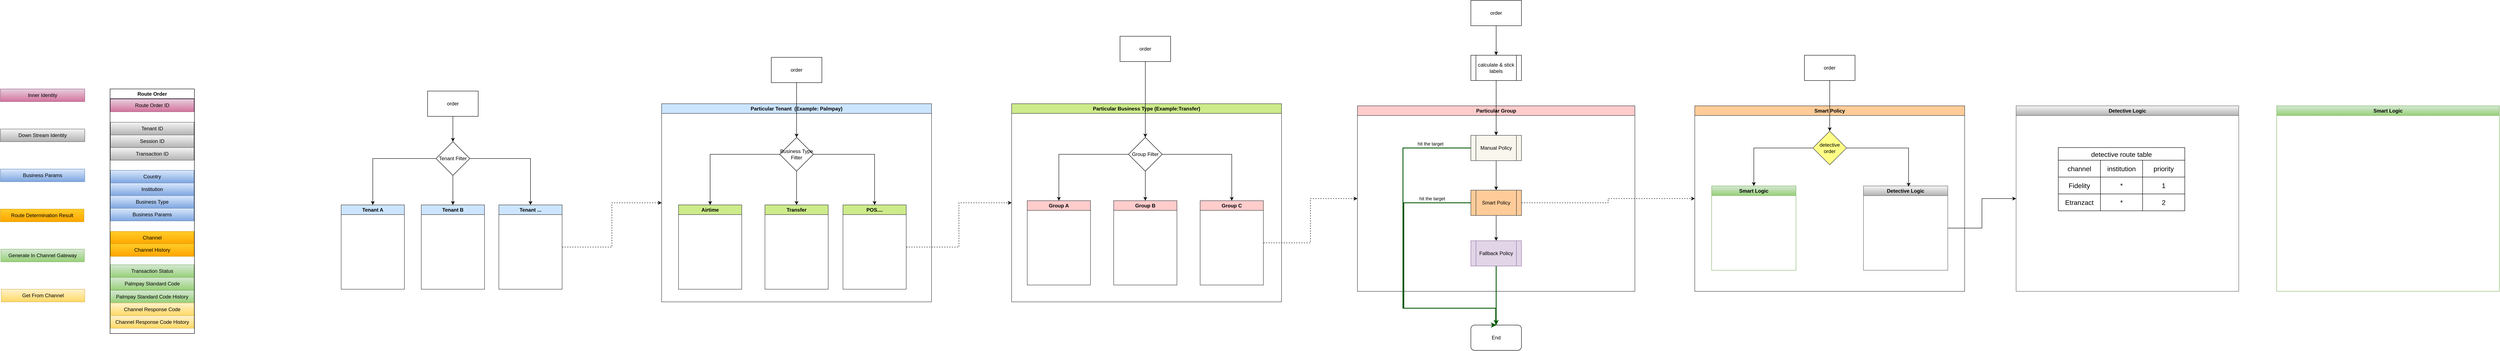<mxfile version="22.1.7" type="github">
  <diagram name="Page-1" id="O5xp4HRn_wAVqwUjP3aK">
    <mxGraphModel dx="1793" dy="2157" grid="1" gridSize="10" guides="1" tooltips="1" connect="1" arrows="1" fold="1" page="1" pageScale="1" pageWidth="827" pageHeight="1169" math="0" shadow="0">
      <root>
        <mxCell id="0" />
        <mxCell id="1" parent="0" />
        <mxCell id="kMprH6ETdgcOiTL6cREe-10" style="edgeStyle=orthogonalEdgeStyle;rounded=0;orthogonalLoop=1;jettySize=auto;html=1;entryX=0.5;entryY=0;entryDx=0;entryDy=0;" parent="1" source="kMprH6ETdgcOiTL6cREe-4" target="kMprH6ETdgcOiTL6cREe-8" edge="1">
          <mxGeometry relative="1" as="geometry" />
        </mxCell>
        <mxCell id="kMprH6ETdgcOiTL6cREe-11" style="edgeStyle=orthogonalEdgeStyle;rounded=0;orthogonalLoop=1;jettySize=auto;html=1;entryX=0.5;entryY=0;entryDx=0;entryDy=0;" parent="1" source="kMprH6ETdgcOiTL6cREe-4" target="kMprH6ETdgcOiTL6cREe-7" edge="1">
          <mxGeometry relative="1" as="geometry" />
        </mxCell>
        <mxCell id="kMprH6ETdgcOiTL6cREe-12" style="edgeStyle=orthogonalEdgeStyle;rounded=0;orthogonalLoop=1;jettySize=auto;html=1;entryX=0.5;entryY=0;entryDx=0;entryDy=0;" parent="1" source="kMprH6ETdgcOiTL6cREe-4" target="kMprH6ETdgcOiTL6cREe-9" edge="1">
          <mxGeometry relative="1" as="geometry" />
        </mxCell>
        <mxCell id="kMprH6ETdgcOiTL6cREe-4" value="Tenant Filter" style="rhombus;whiteSpace=wrap;html=1;" parent="1" vertex="1">
          <mxGeometry x="1215" y="-705" width="80" height="80" as="geometry" />
        </mxCell>
        <mxCell id="kMprH6ETdgcOiTL6cREe-6" style="edgeStyle=orthogonalEdgeStyle;rounded=0;orthogonalLoop=1;jettySize=auto;html=1;entryX=0.5;entryY=0;entryDx=0;entryDy=0;" parent="1" source="kMprH6ETdgcOiTL6cREe-5" target="kMprH6ETdgcOiTL6cREe-4" edge="1">
          <mxGeometry relative="1" as="geometry" />
        </mxCell>
        <mxCell id="kMprH6ETdgcOiTL6cREe-5" value="order" style="rounded=0;whiteSpace=wrap;html=1;" parent="1" vertex="1">
          <mxGeometry x="1195" y="-825" width="120" height="60" as="geometry" />
        </mxCell>
        <mxCell id="kMprH6ETdgcOiTL6cREe-7" value="Tenant A" style="swimlane;whiteSpace=wrap;html=1;fillColor=#cce5ff;strokeColor=#36393d;" parent="1" vertex="1">
          <mxGeometry x="990" y="-555" width="150" height="200" as="geometry" />
        </mxCell>
        <mxCell id="kMprH6ETdgcOiTL6cREe-8" value="Tenant B" style="swimlane;whiteSpace=wrap;html=1;fillColor=#cce5ff;strokeColor=#36393d;" parent="1" vertex="1">
          <mxGeometry x="1180" y="-555" width="150" height="200" as="geometry" />
        </mxCell>
        <mxCell id="kMprH6ETdgcOiTL6cREe-84" style="edgeStyle=orthogonalEdgeStyle;rounded=0;orthogonalLoop=1;jettySize=auto;html=1;entryX=0;entryY=0.5;entryDx=0;entryDy=0;dashed=1;" parent="1" source="kMprH6ETdgcOiTL6cREe-9" target="kMprH6ETdgcOiTL6cREe-13" edge="1">
          <mxGeometry relative="1" as="geometry" />
        </mxCell>
        <mxCell id="kMprH6ETdgcOiTL6cREe-9" value="Tenant ..." style="swimlane;whiteSpace=wrap;html=1;fillColor=#cce5ff;strokeColor=#36393d;" parent="1" vertex="1">
          <mxGeometry x="1364" y="-555" width="150" height="200" as="geometry" />
        </mxCell>
        <mxCell id="kMprH6ETdgcOiTL6cREe-13" value="Particular Tenant&amp;nbsp; (Example: Palmpay)" style="swimlane;whiteSpace=wrap;html=1;fillColor=#cce5ff;strokeColor=#36393d;" parent="1" vertex="1">
          <mxGeometry x="1750" y="-795" width="640" height="470" as="geometry" />
        </mxCell>
        <mxCell id="kMprH6ETdgcOiTL6cREe-19" style="edgeStyle=orthogonalEdgeStyle;rounded=0;orthogonalLoop=1;jettySize=auto;html=1;entryX=0.5;entryY=0;entryDx=0;entryDy=0;" parent="kMprH6ETdgcOiTL6cREe-13" source="kMprH6ETdgcOiTL6cREe-14" target="kMprH6ETdgcOiTL6cREe-15" edge="1">
          <mxGeometry relative="1" as="geometry" />
        </mxCell>
        <mxCell id="kMprH6ETdgcOiTL6cREe-20" style="edgeStyle=orthogonalEdgeStyle;rounded=0;orthogonalLoop=1;jettySize=auto;html=1;entryX=0.5;entryY=0;entryDx=0;entryDy=0;" parent="kMprH6ETdgcOiTL6cREe-13" source="kMprH6ETdgcOiTL6cREe-14" target="kMprH6ETdgcOiTL6cREe-17" edge="1">
          <mxGeometry relative="1" as="geometry" />
        </mxCell>
        <mxCell id="kMprH6ETdgcOiTL6cREe-21" style="edgeStyle=orthogonalEdgeStyle;rounded=0;orthogonalLoop=1;jettySize=auto;html=1;entryX=0.5;entryY=0;entryDx=0;entryDy=0;" parent="kMprH6ETdgcOiTL6cREe-13" source="kMprH6ETdgcOiTL6cREe-14" target="kMprH6ETdgcOiTL6cREe-18" edge="1">
          <mxGeometry relative="1" as="geometry" />
        </mxCell>
        <mxCell id="kMprH6ETdgcOiTL6cREe-14" value="Business Type Filter" style="rhombus;whiteSpace=wrap;html=1;" parent="kMprH6ETdgcOiTL6cREe-13" vertex="1">
          <mxGeometry x="280" y="80" width="80" height="80" as="geometry" />
        </mxCell>
        <mxCell id="kMprH6ETdgcOiTL6cREe-15" value="Airtime" style="swimlane;whiteSpace=wrap;html=1;fillColor=#cdeb8b;strokeColor=#36393d;" parent="kMprH6ETdgcOiTL6cREe-13" vertex="1">
          <mxGeometry x="40" y="240" width="150" height="200" as="geometry" />
        </mxCell>
        <mxCell id="kMprH6ETdgcOiTL6cREe-17" value="Transfer" style="swimlane;whiteSpace=wrap;html=1;fillColor=#cdeb8b;strokeColor=#36393d;" parent="kMprH6ETdgcOiTL6cREe-13" vertex="1">
          <mxGeometry x="245" y="240" width="150" height="200" as="geometry" />
        </mxCell>
        <mxCell id="kMprH6ETdgcOiTL6cREe-18" value="POS...." style="swimlane;whiteSpace=wrap;html=1;fillColor=#cdeb8b;strokeColor=#36393d;" parent="kMprH6ETdgcOiTL6cREe-13" vertex="1">
          <mxGeometry x="430" y="240" width="150" height="200" as="geometry" />
        </mxCell>
        <mxCell id="kMprH6ETdgcOiTL6cREe-23" style="edgeStyle=orthogonalEdgeStyle;rounded=0;orthogonalLoop=1;jettySize=auto;html=1;entryX=0.5;entryY=0;entryDx=0;entryDy=0;" parent="1" source="kMprH6ETdgcOiTL6cREe-22" target="kMprH6ETdgcOiTL6cREe-14" edge="1">
          <mxGeometry relative="1" as="geometry" />
        </mxCell>
        <mxCell id="kMprH6ETdgcOiTL6cREe-22" value="order" style="rounded=0;whiteSpace=wrap;html=1;" parent="1" vertex="1">
          <mxGeometry x="2010" y="-905" width="120" height="60" as="geometry" />
        </mxCell>
        <mxCell id="kMprH6ETdgcOiTL6cREe-24" value="Route Order" style="swimlane;whiteSpace=wrap;html=1;" parent="1" vertex="1">
          <mxGeometry x="442" y="-830" width="200" height="580" as="geometry" />
        </mxCell>
        <mxCell id="kMprH6ETdgcOiTL6cREe-25" value="Palmpay Standard Code History" style="rounded=0;whiteSpace=wrap;html=1;fillColor=#d5e8d4;gradientColor=#97d077;strokeColor=#82b366;" parent="kMprH6ETdgcOiTL6cREe-24" vertex="1">
          <mxGeometry x="1" y="477.5" width="198" height="30" as="geometry" />
        </mxCell>
        <mxCell id="kMprH6ETdgcOiTL6cREe-26" value="Channel Response Code" style="rounded=0;whiteSpace=wrap;html=1;fillColor=#fff2cc;gradientColor=#ffd966;strokeColor=#d6b656;" parent="kMprH6ETdgcOiTL6cREe-24" vertex="1">
          <mxGeometry x="1" y="507.5" width="198" height="30" as="geometry" />
        </mxCell>
        <mxCell id="kMprH6ETdgcOiTL6cREe-27" value="Channel Response Code History" style="rounded=0;whiteSpace=wrap;html=1;fillColor=#fff2cc;gradientColor=#ffd966;strokeColor=#d6b656;" parent="kMprH6ETdgcOiTL6cREe-24" vertex="1">
          <mxGeometry x="1" y="537.5" width="198" height="30" as="geometry" />
        </mxCell>
        <mxCell id="kMprH6ETdgcOiTL6cREe-28" value="Route Order ID" style="rounded=0;whiteSpace=wrap;html=1;fillColor=#e6d0de;gradientColor=#d5739d;strokeColor=#996185;" parent="kMprH6ETdgcOiTL6cREe-24" vertex="1">
          <mxGeometry x="1" y="24" width="198" height="30" as="geometry" />
        </mxCell>
        <mxCell id="kMprH6ETdgcOiTL6cREe-29" value="Tenant ID" style="rounded=0;whiteSpace=wrap;html=1;fillColor=#f5f5f5;gradientColor=#b3b3b3;strokeColor=#666666;" parent="kMprH6ETdgcOiTL6cREe-24" vertex="1">
          <mxGeometry x="1" y="79" width="198" height="30" as="geometry" />
        </mxCell>
        <mxCell id="kMprH6ETdgcOiTL6cREe-30" value="Session ID" style="rounded=0;whiteSpace=wrap;html=1;fillColor=#f5f5f5;gradientColor=#b3b3b3;strokeColor=#666666;" parent="kMprH6ETdgcOiTL6cREe-24" vertex="1">
          <mxGeometry x="1" y="109" width="198" height="30" as="geometry" />
        </mxCell>
        <mxCell id="kMprH6ETdgcOiTL6cREe-31" value="Transaction ID" style="rounded=0;whiteSpace=wrap;html=1;fillColor=#f5f5f5;gradientColor=#b3b3b3;strokeColor=#666666;" parent="kMprH6ETdgcOiTL6cREe-24" vertex="1">
          <mxGeometry x="1" y="139" width="198" height="30" as="geometry" />
        </mxCell>
        <mxCell id="kMprH6ETdgcOiTL6cREe-32" value="Country" style="rounded=0;whiteSpace=wrap;html=1;fillColor=#dae8fc;gradientColor=#7ea6e0;strokeColor=#6c8ebf;" parent="kMprH6ETdgcOiTL6cREe-24" vertex="1">
          <mxGeometry x="1" y="193" width="198" height="30" as="geometry" />
        </mxCell>
        <mxCell id="kMprH6ETdgcOiTL6cREe-33" value="Institution" style="rounded=0;whiteSpace=wrap;html=1;fillColor=#dae8fc;gradientColor=#7ea6e0;strokeColor=#6c8ebf;" parent="kMprH6ETdgcOiTL6cREe-24" vertex="1">
          <mxGeometry x="1" y="223" width="198" height="30" as="geometry" />
        </mxCell>
        <mxCell id="kMprH6ETdgcOiTL6cREe-34" value="Business Type" style="rounded=0;whiteSpace=wrap;html=1;fillColor=#dae8fc;gradientColor=#7ea6e0;strokeColor=#6c8ebf;" parent="kMprH6ETdgcOiTL6cREe-24" vertex="1">
          <mxGeometry x="1" y="253" width="198" height="30" as="geometry" />
        </mxCell>
        <mxCell id="kMprH6ETdgcOiTL6cREe-35" value="Business Params" style="rounded=0;whiteSpace=wrap;html=1;fillColor=#dae8fc;gradientColor=#7ea6e0;strokeColor=#6c8ebf;" parent="kMprH6ETdgcOiTL6cREe-24" vertex="1">
          <mxGeometry x="1" y="283" width="198" height="30" as="geometry" />
        </mxCell>
        <mxCell id="kMprH6ETdgcOiTL6cREe-36" value="Channel" style="rounded=0;whiteSpace=wrap;html=1;fillColor=#ffcd28;gradientColor=#ffa500;strokeColor=#d79b00;" parent="kMprH6ETdgcOiTL6cREe-24" vertex="1">
          <mxGeometry x="1" y="338" width="198" height="30" as="geometry" />
        </mxCell>
        <mxCell id="kMprH6ETdgcOiTL6cREe-37" value="Channel History" style="rounded=0;whiteSpace=wrap;html=1;fillColor=#ffcd28;gradientColor=#ffa500;strokeColor=#d79b00;" parent="kMprH6ETdgcOiTL6cREe-24" vertex="1">
          <mxGeometry x="1" y="367" width="198" height="30" as="geometry" />
        </mxCell>
        <mxCell id="kMprH6ETdgcOiTL6cREe-38" value="Transaction Status" style="rounded=0;whiteSpace=wrap;html=1;fillColor=#d5e8d4;gradientColor=#97d077;strokeColor=#82b366;" parent="kMprH6ETdgcOiTL6cREe-24" vertex="1">
          <mxGeometry x="1" y="417" width="198" height="30" as="geometry" />
        </mxCell>
        <mxCell id="kMprH6ETdgcOiTL6cREe-39" value="Palmpay Standard Code" style="rounded=0;whiteSpace=wrap;html=1;fillColor=#d5e8d4;gradientColor=#97d077;strokeColor=#82b366;" parent="kMprH6ETdgcOiTL6cREe-24" vertex="1">
          <mxGeometry x="1" y="447" width="198" height="30" as="geometry" />
        </mxCell>
        <mxCell id="kMprH6ETdgcOiTL6cREe-40" value="Down Stream Identity" style="rounded=0;whiteSpace=wrap;html=1;fillColor=#f5f5f5;gradientColor=#b3b3b3;strokeColor=#666666;" parent="1" vertex="1">
          <mxGeometry x="182" y="-735" width="200" height="30" as="geometry" />
        </mxCell>
        <mxCell id="kMprH6ETdgcOiTL6cREe-41" value="Inner Identity" style="rounded=0;whiteSpace=wrap;html=1;fillColor=#e6d0de;gradientColor=#d5739d;strokeColor=#996185;" parent="1" vertex="1">
          <mxGeometry x="182" y="-830" width="200" height="30" as="geometry" />
        </mxCell>
        <mxCell id="kMprH6ETdgcOiTL6cREe-42" value="Business Params" style="rounded=0;whiteSpace=wrap;html=1;fillColor=#dae8fc;gradientColor=#7ea6e0;strokeColor=#6c8ebf;" parent="1" vertex="1">
          <mxGeometry x="182" y="-640" width="200" height="30" as="geometry" />
        </mxCell>
        <mxCell id="kMprH6ETdgcOiTL6cREe-43" value="Route Determination Result" style="rounded=0;whiteSpace=wrap;html=1;fillColor=#ffcd28;gradientColor=#ffa500;strokeColor=#d79b00;" parent="1" vertex="1">
          <mxGeometry x="182" y="-545" width="198" height="30" as="geometry" />
        </mxCell>
        <mxCell id="kMprH6ETdgcOiTL6cREe-44" value="Generate In Channel Gateway" style="rounded=0;whiteSpace=wrap;html=1;fillColor=#d5e8d4;gradientColor=#97d077;strokeColor=#82b366;" parent="1" vertex="1">
          <mxGeometry x="183" y="-450" width="198" height="30" as="geometry" />
        </mxCell>
        <mxCell id="kMprH6ETdgcOiTL6cREe-45" value="Get From Channel" style="rounded=0;whiteSpace=wrap;html=1;fillColor=#fff2cc;gradientColor=#ffd966;strokeColor=#d6b656;" parent="1" vertex="1">
          <mxGeometry x="184" y="-355" width="198" height="30" as="geometry" />
        </mxCell>
        <mxCell id="kMprH6ETdgcOiTL6cREe-47" value="Particular Business Type (Example:Transfer)" style="swimlane;whiteSpace=wrap;html=1;fillColor=#cdeb8b;strokeColor=#36393d;" parent="1" vertex="1">
          <mxGeometry x="2580" y="-795" width="640" height="470" as="geometry" />
        </mxCell>
        <mxCell id="kMprH6ETdgcOiTL6cREe-54" style="edgeStyle=orthogonalEdgeStyle;rounded=0;orthogonalLoop=1;jettySize=auto;html=1;entryX=0.5;entryY=0;entryDx=0;entryDy=0;" parent="kMprH6ETdgcOiTL6cREe-47" source="kMprH6ETdgcOiTL6cREe-49" target="kMprH6ETdgcOiTL6cREe-50" edge="1">
          <mxGeometry relative="1" as="geometry" />
        </mxCell>
        <mxCell id="kMprH6ETdgcOiTL6cREe-55" style="edgeStyle=orthogonalEdgeStyle;rounded=0;orthogonalLoop=1;jettySize=auto;html=1;entryX=0.5;entryY=0;entryDx=0;entryDy=0;" parent="kMprH6ETdgcOiTL6cREe-47" source="kMprH6ETdgcOiTL6cREe-49" target="kMprH6ETdgcOiTL6cREe-51" edge="1">
          <mxGeometry relative="1" as="geometry" />
        </mxCell>
        <mxCell id="kMprH6ETdgcOiTL6cREe-56" style="edgeStyle=orthogonalEdgeStyle;rounded=0;orthogonalLoop=1;jettySize=auto;html=1;entryX=0.5;entryY=0;entryDx=0;entryDy=0;" parent="kMprH6ETdgcOiTL6cREe-47" source="kMprH6ETdgcOiTL6cREe-49" target="kMprH6ETdgcOiTL6cREe-52" edge="1">
          <mxGeometry relative="1" as="geometry" />
        </mxCell>
        <mxCell id="kMprH6ETdgcOiTL6cREe-49" value="Group Filter" style="rhombus;whiteSpace=wrap;html=1;" parent="kMprH6ETdgcOiTL6cREe-47" vertex="1">
          <mxGeometry x="277" y="80" width="80" height="80" as="geometry" />
        </mxCell>
        <mxCell id="kMprH6ETdgcOiTL6cREe-50" value="Group A" style="swimlane;whiteSpace=wrap;html=1;fillColor=#ffcccc;strokeColor=#36393d;" parent="kMprH6ETdgcOiTL6cREe-47" vertex="1">
          <mxGeometry x="37" y="230" width="150" height="200" as="geometry" />
        </mxCell>
        <mxCell id="kMprH6ETdgcOiTL6cREe-51" value="Group B" style="swimlane;whiteSpace=wrap;html=1;fillColor=#ffcccc;strokeColor=#36393d;" parent="kMprH6ETdgcOiTL6cREe-47" vertex="1">
          <mxGeometry x="242" y="230" width="150" height="200" as="geometry" />
        </mxCell>
        <mxCell id="kMprH6ETdgcOiTL6cREe-52" value="Group C" style="swimlane;whiteSpace=wrap;html=1;fillColor=#ffcccc;strokeColor=#36393d;" parent="kMprH6ETdgcOiTL6cREe-47" vertex="1">
          <mxGeometry x="447" y="230" width="150" height="200" as="geometry" />
        </mxCell>
        <mxCell id="kMprH6ETdgcOiTL6cREe-53" style="edgeStyle=orthogonalEdgeStyle;rounded=0;orthogonalLoop=1;jettySize=auto;html=1;entryX=0.5;entryY=0;entryDx=0;entryDy=0;" parent="1" source="kMprH6ETdgcOiTL6cREe-48" target="kMprH6ETdgcOiTL6cREe-49" edge="1">
          <mxGeometry relative="1" as="geometry" />
        </mxCell>
        <mxCell id="kMprH6ETdgcOiTL6cREe-48" value="order" style="rounded=0;whiteSpace=wrap;html=1;" parent="1" vertex="1">
          <mxGeometry x="2837" y="-955" width="120" height="60" as="geometry" />
        </mxCell>
        <mxCell id="kMprH6ETdgcOiTL6cREe-57" value="Particular Group" style="swimlane;whiteSpace=wrap;html=1;fillColor=#ffcccc;strokeColor=#36393d;" parent="1" vertex="1">
          <mxGeometry x="3400" y="-790" width="658" height="440" as="geometry" />
        </mxCell>
        <mxCell id="kMprH6ETdgcOiTL6cREe-68" style="edgeStyle=orthogonalEdgeStyle;rounded=0;orthogonalLoop=1;jettySize=auto;html=1;entryX=0.5;entryY=0;entryDx=0;entryDy=0;" parent="kMprH6ETdgcOiTL6cREe-57" source="kMprH6ETdgcOiTL6cREe-62" target="kMprH6ETdgcOiTL6cREe-67" edge="1">
          <mxGeometry relative="1" as="geometry" />
        </mxCell>
        <mxCell id="kMprH6ETdgcOiTL6cREe-62" value="Manual Policy" style="shape=process;whiteSpace=wrap;html=1;backgroundOutline=1;fillColor=#f9f7ed;strokeColor=#36393d;" parent="kMprH6ETdgcOiTL6cREe-57" vertex="1">
          <mxGeometry x="269" y="70" width="120" height="60" as="geometry" />
        </mxCell>
        <mxCell id="kMprH6ETdgcOiTL6cREe-71" style="edgeStyle=orthogonalEdgeStyle;rounded=0;orthogonalLoop=1;jettySize=auto;html=1;entryX=0.5;entryY=0;entryDx=0;entryDy=0;" parent="kMprH6ETdgcOiTL6cREe-57" source="kMprH6ETdgcOiTL6cREe-67" target="kMprH6ETdgcOiTL6cREe-70" edge="1">
          <mxGeometry relative="1" as="geometry" />
        </mxCell>
        <mxCell id="kMprH6ETdgcOiTL6cREe-67" value="Smart Policy" style="shape=process;whiteSpace=wrap;html=1;backgroundOutline=1;fillColor=#ffcc99;strokeColor=#36393d;" parent="kMprH6ETdgcOiTL6cREe-57" vertex="1">
          <mxGeometry x="269" y="200" width="120" height="60" as="geometry" />
        </mxCell>
        <mxCell id="kMprH6ETdgcOiTL6cREe-70" value="Fallback Policy" style="shape=process;whiteSpace=wrap;html=1;backgroundOutline=1;fillColor=#e1d5e7;strokeColor=#9673a6;" parent="kMprH6ETdgcOiTL6cREe-57" vertex="1">
          <mxGeometry x="269" y="320" width="120" height="60" as="geometry" />
        </mxCell>
        <mxCell id="kMprH6ETdgcOiTL6cREe-60" style="edgeStyle=orthogonalEdgeStyle;rounded=0;orthogonalLoop=1;jettySize=auto;html=1;entryX=0.5;entryY=0;entryDx=0;entryDy=0;" parent="1" source="kMprH6ETdgcOiTL6cREe-58" target="kMprH6ETdgcOiTL6cREe-59" edge="1">
          <mxGeometry relative="1" as="geometry" />
        </mxCell>
        <mxCell id="kMprH6ETdgcOiTL6cREe-58" value="order" style="rounded=0;whiteSpace=wrap;html=1;" parent="1" vertex="1">
          <mxGeometry x="3669" y="-1040" width="120" height="60" as="geometry" />
        </mxCell>
        <mxCell id="kMprH6ETdgcOiTL6cREe-63" style="edgeStyle=orthogonalEdgeStyle;rounded=0;orthogonalLoop=1;jettySize=auto;html=1;entryX=0.5;entryY=0;entryDx=0;entryDy=0;" parent="1" source="kMprH6ETdgcOiTL6cREe-59" target="kMprH6ETdgcOiTL6cREe-62" edge="1">
          <mxGeometry relative="1" as="geometry" />
        </mxCell>
        <mxCell id="kMprH6ETdgcOiTL6cREe-59" value="calculate &amp;amp; stick&lt;br&gt;labels" style="shape=process;whiteSpace=wrap;html=1;backgroundOutline=1;" parent="1" vertex="1">
          <mxGeometry x="3669" y="-910" width="120" height="60" as="geometry" />
        </mxCell>
        <mxCell id="kMprH6ETdgcOiTL6cREe-64" value="End" style="rounded=1;whiteSpace=wrap;html=1;" parent="1" vertex="1">
          <mxGeometry x="3669" y="-270" width="120" height="60" as="geometry" />
        </mxCell>
        <mxCell id="kMprH6ETdgcOiTL6cREe-65" style="edgeStyle=orthogonalEdgeStyle;rounded=0;orthogonalLoop=1;jettySize=auto;html=1;entryX=0.5;entryY=0;entryDx=0;entryDy=0;exitX=0;exitY=0.5;exitDx=0;exitDy=0;fillColor=#008a00;strokeColor=#005700;strokeWidth=2;" parent="1" source="kMprH6ETdgcOiTL6cREe-62" target="kMprH6ETdgcOiTL6cREe-64" edge="1">
          <mxGeometry relative="1" as="geometry">
            <Array as="points">
              <mxPoint x="3508" y="-690" />
              <mxPoint x="3508" y="-310" />
              <mxPoint x="3728" y="-310" />
              <mxPoint x="3728" y="-270" />
            </Array>
          </mxGeometry>
        </mxCell>
        <mxCell id="kMprH6ETdgcOiTL6cREe-66" value="hit the target" style="edgeLabel;html=1;align=center;verticalAlign=middle;resizable=0;points=[];" parent="kMprH6ETdgcOiTL6cREe-65" vertex="1" connectable="0">
          <mxGeometry x="-0.759" y="-2" relative="1" as="geometry">
            <mxPoint y="-8" as="offset" />
          </mxGeometry>
        </mxCell>
        <mxCell id="kMprH6ETdgcOiTL6cREe-69" style="edgeStyle=orthogonalEdgeStyle;rounded=0;orthogonalLoop=1;jettySize=auto;html=1;entryX=0.5;entryY=0;entryDx=0;entryDy=0;exitX=0;exitY=0.5;exitDx=0;exitDy=0;fillColor=#008a00;strokeColor=#005700;strokeWidth=2;" parent="1" source="kMprH6ETdgcOiTL6cREe-67" target="kMprH6ETdgcOiTL6cREe-64" edge="1">
          <mxGeometry relative="1" as="geometry">
            <Array as="points">
              <mxPoint x="3510" y="-560" />
              <mxPoint x="3510" y="-310" />
              <mxPoint x="3728" y="-310" />
            </Array>
          </mxGeometry>
        </mxCell>
        <mxCell id="kMprH6ETdgcOiTL6cREe-73" value="hit the target" style="edgeLabel;html=1;align=center;verticalAlign=middle;resizable=0;points=[];" parent="kMprH6ETdgcOiTL6cREe-69" vertex="1" connectable="0">
          <mxGeometry x="-0.723" y="-2" relative="1" as="geometry">
            <mxPoint y="-8" as="offset" />
          </mxGeometry>
        </mxCell>
        <mxCell id="kMprH6ETdgcOiTL6cREe-72" style="edgeStyle=orthogonalEdgeStyle;rounded=0;orthogonalLoop=1;jettySize=auto;html=1;entryX=0.5;entryY=0;entryDx=0;entryDy=0;fillColor=#008a00;strokeColor=#005700;strokeWidth=2;" parent="1" source="kMprH6ETdgcOiTL6cREe-70" target="kMprH6ETdgcOiTL6cREe-64" edge="1">
          <mxGeometry relative="1" as="geometry" />
        </mxCell>
        <mxCell id="kMprH6ETdgcOiTL6cREe-74" value="Smart Policy" style="swimlane;whiteSpace=wrap;html=1;fillColor=#ffcc99;strokeColor=#36393d;" parent="1" vertex="1">
          <mxGeometry x="4200" y="-790" width="640" height="440" as="geometry" />
        </mxCell>
        <mxCell id="kMprH6ETdgcOiTL6cREe-80" style="edgeStyle=orthogonalEdgeStyle;rounded=0;orthogonalLoop=1;jettySize=auto;html=1;entryX=0.5;entryY=0;entryDx=0;entryDy=0;" parent="kMprH6ETdgcOiTL6cREe-74" source="kMprH6ETdgcOiTL6cREe-76" target="kMprH6ETdgcOiTL6cREe-77" edge="1">
          <mxGeometry relative="1" as="geometry" />
        </mxCell>
        <mxCell id="kMprH6ETdgcOiTL6cREe-76" value="detective order" style="rhombus;whiteSpace=wrap;html=1;fillColor=#ffff88;strokeColor=#36393d;" parent="kMprH6ETdgcOiTL6cREe-74" vertex="1">
          <mxGeometry x="280" y="60" width="80" height="80" as="geometry" />
        </mxCell>
        <mxCell id="kMprH6ETdgcOiTL6cREe-77" value="Smart Logic" style="swimlane;whiteSpace=wrap;html=1;fillColor=#d5e8d4;strokeColor=#82b366;gradientColor=#97d077;" parent="kMprH6ETdgcOiTL6cREe-74" vertex="1">
          <mxGeometry x="40" y="190" width="200" height="200" as="geometry" />
        </mxCell>
        <mxCell id="kMprH6ETdgcOiTL6cREe-78" value="Detective Logic" style="swimlane;whiteSpace=wrap;html=1;fillColor=#f5f5f5;gradientColor=#b3b3b3;strokeColor=#666666;" parent="kMprH6ETdgcOiTL6cREe-74" vertex="1">
          <mxGeometry x="400" y="190" width="200" height="200" as="geometry" />
        </mxCell>
        <mxCell id="kMprH6ETdgcOiTL6cREe-81" style="edgeStyle=orthogonalEdgeStyle;rounded=0;orthogonalLoop=1;jettySize=auto;html=1;entryX=0.535;entryY=0.007;entryDx=0;entryDy=0;entryPerimeter=0;" parent="kMprH6ETdgcOiTL6cREe-74" source="kMprH6ETdgcOiTL6cREe-76" target="kMprH6ETdgcOiTL6cREe-78" edge="1">
          <mxGeometry relative="1" as="geometry" />
        </mxCell>
        <mxCell id="kMprH6ETdgcOiTL6cREe-79" style="edgeStyle=orthogonalEdgeStyle;rounded=0;orthogonalLoop=1;jettySize=auto;html=1;entryX=0.5;entryY=0;entryDx=0;entryDy=0;" parent="1" source="kMprH6ETdgcOiTL6cREe-75" target="kMprH6ETdgcOiTL6cREe-76" edge="1">
          <mxGeometry relative="1" as="geometry" />
        </mxCell>
        <mxCell id="kMprH6ETdgcOiTL6cREe-75" value="order" style="rounded=0;whiteSpace=wrap;html=1;" parent="1" vertex="1">
          <mxGeometry x="4460" y="-910" width="120" height="60" as="geometry" />
        </mxCell>
        <mxCell id="kMprH6ETdgcOiTL6cREe-82" value="Detective Logic" style="swimlane;whiteSpace=wrap;html=1;fillColor=#f5f5f5;gradientColor=#b3b3b3;strokeColor=#666666;" parent="1" vertex="1">
          <mxGeometry x="4962" y="-790" width="528" height="440" as="geometry" />
        </mxCell>
        <mxCell id="kerzIb3wunF3lRtGdF_Q-3" value="detective route table" style="shape=table;startSize=30;container=1;collapsible=0;childLayout=tableLayout;strokeColor=default;fontSize=16;" vertex="1" parent="kMprH6ETdgcOiTL6cREe-82">
          <mxGeometry x="100" y="99" width="300" height="150" as="geometry" />
        </mxCell>
        <mxCell id="kerzIb3wunF3lRtGdF_Q-4" value="" style="shape=tableRow;horizontal=0;startSize=0;swimlaneHead=0;swimlaneBody=0;strokeColor=inherit;top=0;left=0;bottom=0;right=0;collapsible=0;dropTarget=0;fillColor=none;points=[[0,0.5],[1,0.5]];portConstraint=eastwest;fontSize=16;" vertex="1" parent="kerzIb3wunF3lRtGdF_Q-3">
          <mxGeometry y="30" width="300" height="40" as="geometry" />
        </mxCell>
        <mxCell id="kerzIb3wunF3lRtGdF_Q-5" value="channel" style="shape=partialRectangle;html=1;whiteSpace=wrap;connectable=0;strokeColor=inherit;overflow=hidden;fillColor=none;top=0;left=0;bottom=0;right=0;pointerEvents=1;fontSize=16;" vertex="1" parent="kerzIb3wunF3lRtGdF_Q-4">
          <mxGeometry width="100" height="40" as="geometry">
            <mxRectangle width="100" height="40" as="alternateBounds" />
          </mxGeometry>
        </mxCell>
        <mxCell id="kerzIb3wunF3lRtGdF_Q-6" value="institution" style="shape=partialRectangle;html=1;whiteSpace=wrap;connectable=0;strokeColor=inherit;overflow=hidden;fillColor=none;top=0;left=0;bottom=0;right=0;pointerEvents=1;fontSize=16;" vertex="1" parent="kerzIb3wunF3lRtGdF_Q-4">
          <mxGeometry x="100" width="100" height="40" as="geometry">
            <mxRectangle width="100" height="40" as="alternateBounds" />
          </mxGeometry>
        </mxCell>
        <mxCell id="kerzIb3wunF3lRtGdF_Q-7" value="priority" style="shape=partialRectangle;html=1;whiteSpace=wrap;connectable=0;strokeColor=inherit;overflow=hidden;fillColor=none;top=0;left=0;bottom=0;right=0;pointerEvents=1;fontSize=16;" vertex="1" parent="kerzIb3wunF3lRtGdF_Q-4">
          <mxGeometry x="200" width="100" height="40" as="geometry">
            <mxRectangle width="100" height="40" as="alternateBounds" />
          </mxGeometry>
        </mxCell>
        <mxCell id="kerzIb3wunF3lRtGdF_Q-8" value="" style="shape=tableRow;horizontal=0;startSize=0;swimlaneHead=0;swimlaneBody=0;strokeColor=inherit;top=0;left=0;bottom=0;right=0;collapsible=0;dropTarget=0;fillColor=none;points=[[0,0.5],[1,0.5]];portConstraint=eastwest;fontSize=16;" vertex="1" parent="kerzIb3wunF3lRtGdF_Q-3">
          <mxGeometry y="70" width="300" height="40" as="geometry" />
        </mxCell>
        <mxCell id="kerzIb3wunF3lRtGdF_Q-9" value="Fidelity" style="shape=partialRectangle;html=1;whiteSpace=wrap;connectable=0;strokeColor=inherit;overflow=hidden;fillColor=none;top=0;left=0;bottom=0;right=0;pointerEvents=1;fontSize=16;" vertex="1" parent="kerzIb3wunF3lRtGdF_Q-8">
          <mxGeometry width="100" height="40" as="geometry">
            <mxRectangle width="100" height="40" as="alternateBounds" />
          </mxGeometry>
        </mxCell>
        <mxCell id="kerzIb3wunF3lRtGdF_Q-10" value="*" style="shape=partialRectangle;html=1;whiteSpace=wrap;connectable=0;strokeColor=inherit;overflow=hidden;fillColor=none;top=0;left=0;bottom=0;right=0;pointerEvents=1;fontSize=16;" vertex="1" parent="kerzIb3wunF3lRtGdF_Q-8">
          <mxGeometry x="100" width="100" height="40" as="geometry">
            <mxRectangle width="100" height="40" as="alternateBounds" />
          </mxGeometry>
        </mxCell>
        <mxCell id="kerzIb3wunF3lRtGdF_Q-11" value="1" style="shape=partialRectangle;html=1;whiteSpace=wrap;connectable=0;strokeColor=inherit;overflow=hidden;fillColor=none;top=0;left=0;bottom=0;right=0;pointerEvents=1;fontSize=16;" vertex="1" parent="kerzIb3wunF3lRtGdF_Q-8">
          <mxGeometry x="200" width="100" height="40" as="geometry">
            <mxRectangle width="100" height="40" as="alternateBounds" />
          </mxGeometry>
        </mxCell>
        <mxCell id="kerzIb3wunF3lRtGdF_Q-12" value="" style="shape=tableRow;horizontal=0;startSize=0;swimlaneHead=0;swimlaneBody=0;strokeColor=inherit;top=0;left=0;bottom=0;right=0;collapsible=0;dropTarget=0;fillColor=none;points=[[0,0.5],[1,0.5]];portConstraint=eastwest;fontSize=16;" vertex="1" parent="kerzIb3wunF3lRtGdF_Q-3">
          <mxGeometry y="110" width="300" height="40" as="geometry" />
        </mxCell>
        <mxCell id="kerzIb3wunF3lRtGdF_Q-13" value="Etranzact" style="shape=partialRectangle;html=1;whiteSpace=wrap;connectable=0;strokeColor=inherit;overflow=hidden;fillColor=none;top=0;left=0;bottom=0;right=0;pointerEvents=1;fontSize=16;" vertex="1" parent="kerzIb3wunF3lRtGdF_Q-12">
          <mxGeometry width="100" height="40" as="geometry">
            <mxRectangle width="100" height="40" as="alternateBounds" />
          </mxGeometry>
        </mxCell>
        <mxCell id="kerzIb3wunF3lRtGdF_Q-14" value="*" style="shape=partialRectangle;html=1;whiteSpace=wrap;connectable=0;strokeColor=inherit;overflow=hidden;fillColor=none;top=0;left=0;bottom=0;right=0;pointerEvents=1;fontSize=16;" vertex="1" parent="kerzIb3wunF3lRtGdF_Q-12">
          <mxGeometry x="100" width="100" height="40" as="geometry">
            <mxRectangle width="100" height="40" as="alternateBounds" />
          </mxGeometry>
        </mxCell>
        <mxCell id="kerzIb3wunF3lRtGdF_Q-15" value="2" style="shape=partialRectangle;html=1;whiteSpace=wrap;connectable=0;strokeColor=inherit;overflow=hidden;fillColor=none;top=0;left=0;bottom=0;right=0;pointerEvents=1;fontSize=16;" vertex="1" parent="kerzIb3wunF3lRtGdF_Q-12">
          <mxGeometry x="200" width="100" height="40" as="geometry">
            <mxRectangle width="100" height="40" as="alternateBounds" />
          </mxGeometry>
        </mxCell>
        <mxCell id="kMprH6ETdgcOiTL6cREe-83" value="Smart Logic" style="swimlane;whiteSpace=wrap;html=1;fillColor=#d5e8d4;gradientColor=#97d077;strokeColor=#82b366;" parent="1" vertex="1">
          <mxGeometry x="5580" y="-790" width="528" height="440" as="geometry" />
        </mxCell>
        <mxCell id="kMprH6ETdgcOiTL6cREe-85" style="edgeStyle=orthogonalEdgeStyle;rounded=0;orthogonalLoop=1;jettySize=auto;html=1;entryX=0;entryY=0.5;entryDx=0;entryDy=0;dashed=1;" parent="1" source="kMprH6ETdgcOiTL6cREe-18" target="kMprH6ETdgcOiTL6cREe-47" edge="1">
          <mxGeometry relative="1" as="geometry" />
        </mxCell>
        <mxCell id="kMprH6ETdgcOiTL6cREe-86" style="edgeStyle=orthogonalEdgeStyle;rounded=0;orthogonalLoop=1;jettySize=auto;html=1;entryX=0;entryY=0.5;entryDx=0;entryDy=0;dashed=1;" parent="1" source="kMprH6ETdgcOiTL6cREe-52" target="kMprH6ETdgcOiTL6cREe-57" edge="1">
          <mxGeometry relative="1" as="geometry" />
        </mxCell>
        <mxCell id="kMprH6ETdgcOiTL6cREe-87" style="edgeStyle=orthogonalEdgeStyle;rounded=0;orthogonalLoop=1;jettySize=auto;html=1;entryX=0;entryY=0.5;entryDx=0;entryDy=0;dashed=1;" parent="1" source="kMprH6ETdgcOiTL6cREe-67" target="kMprH6ETdgcOiTL6cREe-74" edge="1">
          <mxGeometry relative="1" as="geometry" />
        </mxCell>
        <mxCell id="kerzIb3wunF3lRtGdF_Q-1" style="edgeStyle=orthogonalEdgeStyle;rounded=0;orthogonalLoop=1;jettySize=auto;html=1;entryX=0;entryY=0.5;entryDx=0;entryDy=0;" edge="1" parent="1" source="kMprH6ETdgcOiTL6cREe-78" target="kMprH6ETdgcOiTL6cREe-82">
          <mxGeometry relative="1" as="geometry" />
        </mxCell>
      </root>
    </mxGraphModel>
  </diagram>
</mxfile>
